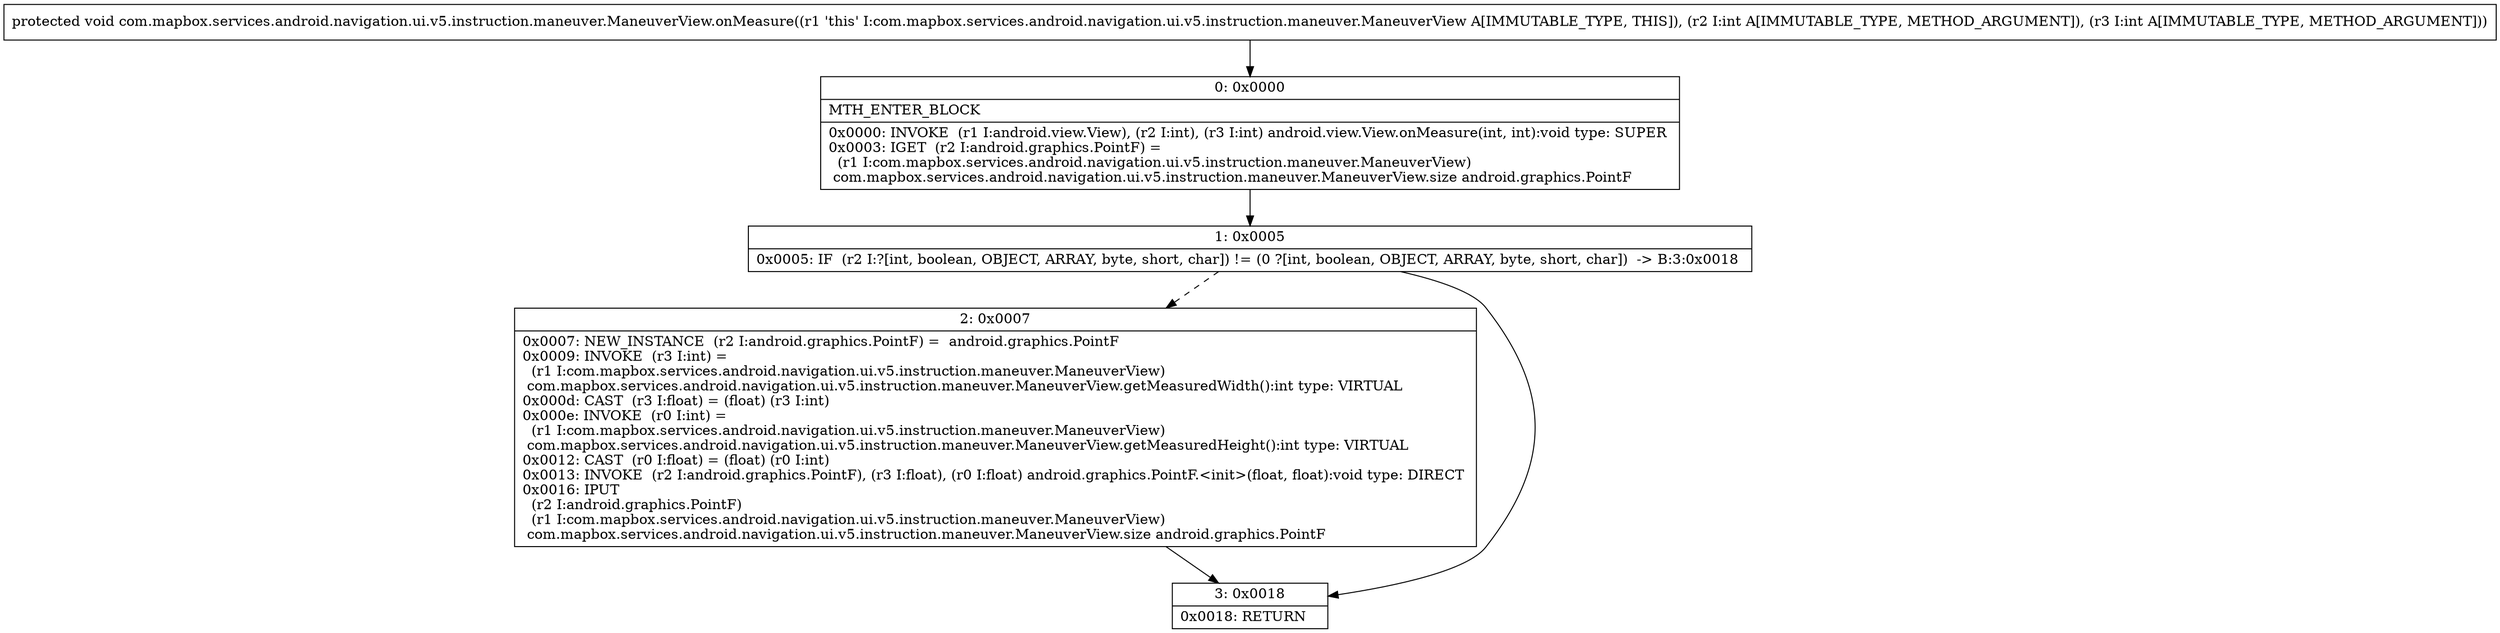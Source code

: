 digraph "CFG forcom.mapbox.services.android.navigation.ui.v5.instruction.maneuver.ManeuverView.onMeasure(II)V" {
Node_0 [shape=record,label="{0\:\ 0x0000|MTH_ENTER_BLOCK\l|0x0000: INVOKE  (r1 I:android.view.View), (r2 I:int), (r3 I:int) android.view.View.onMeasure(int, int):void type: SUPER \l0x0003: IGET  (r2 I:android.graphics.PointF) = \l  (r1 I:com.mapbox.services.android.navigation.ui.v5.instruction.maneuver.ManeuverView)\l com.mapbox.services.android.navigation.ui.v5.instruction.maneuver.ManeuverView.size android.graphics.PointF \l}"];
Node_1 [shape=record,label="{1\:\ 0x0005|0x0005: IF  (r2 I:?[int, boolean, OBJECT, ARRAY, byte, short, char]) != (0 ?[int, boolean, OBJECT, ARRAY, byte, short, char])  \-\> B:3:0x0018 \l}"];
Node_2 [shape=record,label="{2\:\ 0x0007|0x0007: NEW_INSTANCE  (r2 I:android.graphics.PointF) =  android.graphics.PointF \l0x0009: INVOKE  (r3 I:int) = \l  (r1 I:com.mapbox.services.android.navigation.ui.v5.instruction.maneuver.ManeuverView)\l com.mapbox.services.android.navigation.ui.v5.instruction.maneuver.ManeuverView.getMeasuredWidth():int type: VIRTUAL \l0x000d: CAST  (r3 I:float) = (float) (r3 I:int) \l0x000e: INVOKE  (r0 I:int) = \l  (r1 I:com.mapbox.services.android.navigation.ui.v5.instruction.maneuver.ManeuverView)\l com.mapbox.services.android.navigation.ui.v5.instruction.maneuver.ManeuverView.getMeasuredHeight():int type: VIRTUAL \l0x0012: CAST  (r0 I:float) = (float) (r0 I:int) \l0x0013: INVOKE  (r2 I:android.graphics.PointF), (r3 I:float), (r0 I:float) android.graphics.PointF.\<init\>(float, float):void type: DIRECT \l0x0016: IPUT  \l  (r2 I:android.graphics.PointF)\l  (r1 I:com.mapbox.services.android.navigation.ui.v5.instruction.maneuver.ManeuverView)\l com.mapbox.services.android.navigation.ui.v5.instruction.maneuver.ManeuverView.size android.graphics.PointF \l}"];
Node_3 [shape=record,label="{3\:\ 0x0018|0x0018: RETURN   \l}"];
MethodNode[shape=record,label="{protected void com.mapbox.services.android.navigation.ui.v5.instruction.maneuver.ManeuverView.onMeasure((r1 'this' I:com.mapbox.services.android.navigation.ui.v5.instruction.maneuver.ManeuverView A[IMMUTABLE_TYPE, THIS]), (r2 I:int A[IMMUTABLE_TYPE, METHOD_ARGUMENT]), (r3 I:int A[IMMUTABLE_TYPE, METHOD_ARGUMENT])) }"];
MethodNode -> Node_0;
Node_0 -> Node_1;
Node_1 -> Node_2[style=dashed];
Node_1 -> Node_3;
Node_2 -> Node_3;
}

